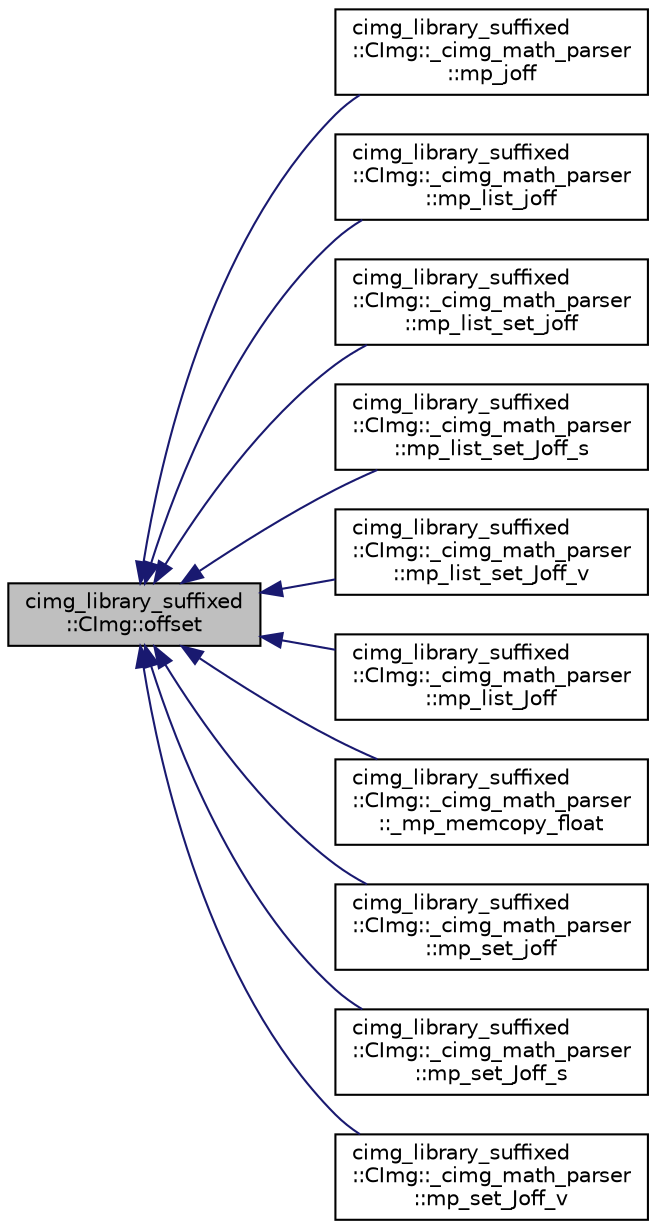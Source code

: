 digraph "cimg_library_suffixed::CImg::offset"
{
  edge [fontname="Helvetica",fontsize="10",labelfontname="Helvetica",labelfontsize="10"];
  node [fontname="Helvetica",fontsize="10",shape=record];
  rankdir="LR";
  Node2657 [label="cimg_library_suffixed\l::CImg::offset",height=0.2,width=0.4,color="black", fillcolor="grey75", style="filled", fontcolor="black"];
  Node2657 -> Node2658 [dir="back",color="midnightblue",fontsize="10",style="solid",fontname="Helvetica"];
  Node2658 [label="cimg_library_suffixed\l::CImg::_cimg_math_parser\l::mp_joff",height=0.2,width=0.4,color="black", fillcolor="white", style="filled",URL="$structcimg__library__suffixed_1_1_c_img_1_1__cimg__math__parser.html#af7f132291bbe2b454c40700c40131eb2"];
  Node2657 -> Node2659 [dir="back",color="midnightblue",fontsize="10",style="solid",fontname="Helvetica"];
  Node2659 [label="cimg_library_suffixed\l::CImg::_cimg_math_parser\l::mp_list_joff",height=0.2,width=0.4,color="black", fillcolor="white", style="filled",URL="$structcimg__library__suffixed_1_1_c_img_1_1__cimg__math__parser.html#ab60c28e69955be791f92410c65a0f6a6"];
  Node2657 -> Node2660 [dir="back",color="midnightblue",fontsize="10",style="solid",fontname="Helvetica"];
  Node2660 [label="cimg_library_suffixed\l::CImg::_cimg_math_parser\l::mp_list_set_joff",height=0.2,width=0.4,color="black", fillcolor="white", style="filled",URL="$structcimg__library__suffixed_1_1_c_img_1_1__cimg__math__parser.html#aea3f9f4867d417da2fdff738d90b2c25"];
  Node2657 -> Node2661 [dir="back",color="midnightblue",fontsize="10",style="solid",fontname="Helvetica"];
  Node2661 [label="cimg_library_suffixed\l::CImg::_cimg_math_parser\l::mp_list_set_Joff_s",height=0.2,width=0.4,color="black", fillcolor="white", style="filled",URL="$structcimg__library__suffixed_1_1_c_img_1_1__cimg__math__parser.html#a7c715c512343bcacdc5c4cbfb5cd69a2"];
  Node2657 -> Node2662 [dir="back",color="midnightblue",fontsize="10",style="solid",fontname="Helvetica"];
  Node2662 [label="cimg_library_suffixed\l::CImg::_cimg_math_parser\l::mp_list_set_Joff_v",height=0.2,width=0.4,color="black", fillcolor="white", style="filled",URL="$structcimg__library__suffixed_1_1_c_img_1_1__cimg__math__parser.html#acd46d2f6cfc8e3917a36ac623b45b776"];
  Node2657 -> Node2663 [dir="back",color="midnightblue",fontsize="10",style="solid",fontname="Helvetica"];
  Node2663 [label="cimg_library_suffixed\l::CImg::_cimg_math_parser\l::mp_list_Joff",height=0.2,width=0.4,color="black", fillcolor="white", style="filled",URL="$structcimg__library__suffixed_1_1_c_img_1_1__cimg__math__parser.html#a7d6e200df51bdae7711bab33967fd1e9"];
  Node2657 -> Node2664 [dir="back",color="midnightblue",fontsize="10",style="solid",fontname="Helvetica"];
  Node2664 [label="cimg_library_suffixed\l::CImg::_cimg_math_parser\l::_mp_memcopy_float",height=0.2,width=0.4,color="black", fillcolor="white", style="filled",URL="$structcimg__library__suffixed_1_1_c_img_1_1__cimg__math__parser.html#a93b9dfbb99b242d2ef1815dc592d527d"];
  Node2657 -> Node2665 [dir="back",color="midnightblue",fontsize="10",style="solid",fontname="Helvetica"];
  Node2665 [label="cimg_library_suffixed\l::CImg::_cimg_math_parser\l::mp_set_joff",height=0.2,width=0.4,color="black", fillcolor="white", style="filled",URL="$structcimg__library__suffixed_1_1_c_img_1_1__cimg__math__parser.html#a64d36e00ac43adefcf481dd29e01f549"];
  Node2657 -> Node2666 [dir="back",color="midnightblue",fontsize="10",style="solid",fontname="Helvetica"];
  Node2666 [label="cimg_library_suffixed\l::CImg::_cimg_math_parser\l::mp_set_Joff_s",height=0.2,width=0.4,color="black", fillcolor="white", style="filled",URL="$structcimg__library__suffixed_1_1_c_img_1_1__cimg__math__parser.html#a3860620600d06f7543c5f321457b1161"];
  Node2657 -> Node2667 [dir="back",color="midnightblue",fontsize="10",style="solid",fontname="Helvetica"];
  Node2667 [label="cimg_library_suffixed\l::CImg::_cimg_math_parser\l::mp_set_Joff_v",height=0.2,width=0.4,color="black", fillcolor="white", style="filled",URL="$structcimg__library__suffixed_1_1_c_img_1_1__cimg__math__parser.html#ab7511ccfe349d6e74286d0e8327edfa5"];
}
